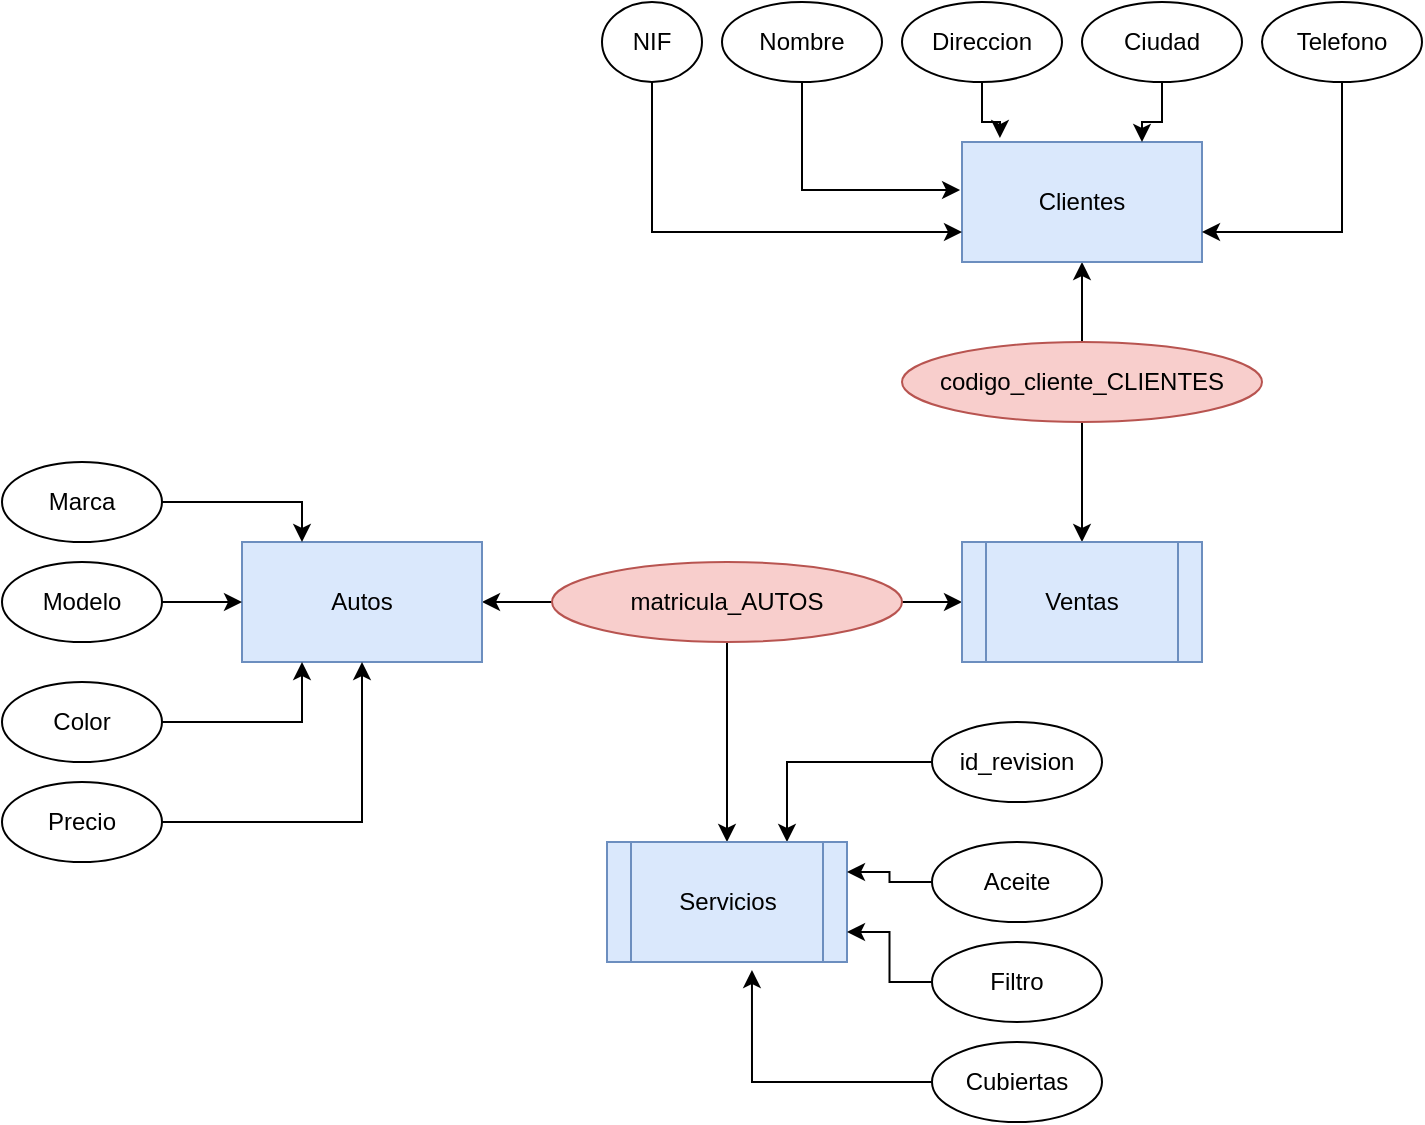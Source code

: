 <mxfile version="21.8.0" type="github">
  <diagram name="Página-1" id="Uiso2kSud7qIzwbQIP-O">
    <mxGraphModel dx="833" dy="446" grid="1" gridSize="10" guides="1" tooltips="1" connect="1" arrows="1" fold="1" page="1" pageScale="1" pageWidth="827" pageHeight="1169" math="0" shadow="0">
      <root>
        <mxCell id="0" />
        <mxCell id="1" parent="0" />
        <mxCell id="-ase04oYO9NRUkJlbUri-27" style="edgeStyle=orthogonalEdgeStyle;rounded=0;orthogonalLoop=1;jettySize=auto;html=1;entryX=0.5;entryY=1;entryDx=0;entryDy=0;" edge="1" parent="1" source="-ase04oYO9NRUkJlbUri-16" target="-ase04oYO9NRUkJlbUri-2">
          <mxGeometry relative="1" as="geometry" />
        </mxCell>
        <mxCell id="-ase04oYO9NRUkJlbUri-49" style="edgeStyle=orthogonalEdgeStyle;rounded=0;orthogonalLoop=1;jettySize=auto;html=1;entryX=0.5;entryY=0;entryDx=0;entryDy=0;" edge="1" parent="1" source="-ase04oYO9NRUkJlbUri-16" target="-ase04oYO9NRUkJlbUri-47">
          <mxGeometry relative="1" as="geometry" />
        </mxCell>
        <mxCell id="-ase04oYO9NRUkJlbUri-16" value="codigo_cliente_CLIENTES" style="ellipse;whiteSpace=wrap;html=1;fillColor=#f8cecc;strokeColor=#b85450;" vertex="1" parent="1">
          <mxGeometry x="480" y="200" width="180" height="40" as="geometry" />
        </mxCell>
        <mxCell id="-ase04oYO9NRUkJlbUri-10" style="edgeStyle=orthogonalEdgeStyle;rounded=0;orthogonalLoop=1;jettySize=auto;html=1;entryX=1;entryY=0.5;entryDx=0;entryDy=0;" edge="1" parent="1" source="-ase04oYO9NRUkJlbUri-5" target="-ase04oYO9NRUkJlbUri-1">
          <mxGeometry relative="1" as="geometry" />
        </mxCell>
        <mxCell id="-ase04oYO9NRUkJlbUri-46" style="edgeStyle=orthogonalEdgeStyle;rounded=0;orthogonalLoop=1;jettySize=auto;html=1;entryX=0.5;entryY=0;entryDx=0;entryDy=0;" edge="1" parent="1" source="-ase04oYO9NRUkJlbUri-5" target="-ase04oYO9NRUkJlbUri-43">
          <mxGeometry relative="1" as="geometry" />
        </mxCell>
        <mxCell id="-ase04oYO9NRUkJlbUri-48" style="edgeStyle=orthogonalEdgeStyle;rounded=0;orthogonalLoop=1;jettySize=auto;html=1;entryX=0;entryY=0.5;entryDx=0;entryDy=0;" edge="1" parent="1" source="-ase04oYO9NRUkJlbUri-5" target="-ase04oYO9NRUkJlbUri-47">
          <mxGeometry relative="1" as="geometry" />
        </mxCell>
        <mxCell id="-ase04oYO9NRUkJlbUri-5" value="matricula_AUTOS" style="ellipse;whiteSpace=wrap;html=1;fillColor=#f8cecc;strokeColor=#b85450;" vertex="1" parent="1">
          <mxGeometry x="305" y="310" width="175" height="40" as="geometry" />
        </mxCell>
        <mxCell id="-ase04oYO9NRUkJlbUri-44" value="" style="group" vertex="1" connectable="0" parent="1">
          <mxGeometry x="30" y="260" width="240" height="200" as="geometry" />
        </mxCell>
        <mxCell id="-ase04oYO9NRUkJlbUri-1" value="Autos" style="rounded=0;whiteSpace=wrap;html=1;fillColor=#dae8fc;strokeColor=#6c8ebf;" vertex="1" parent="-ase04oYO9NRUkJlbUri-44">
          <mxGeometry x="120" y="40" width="120" height="60" as="geometry" />
        </mxCell>
        <mxCell id="-ase04oYO9NRUkJlbUri-11" style="edgeStyle=orthogonalEdgeStyle;rounded=0;orthogonalLoop=1;jettySize=auto;html=1;entryX=0.25;entryY=0;entryDx=0;entryDy=0;" edge="1" parent="-ase04oYO9NRUkJlbUri-44" source="-ase04oYO9NRUkJlbUri-6" target="-ase04oYO9NRUkJlbUri-1">
          <mxGeometry relative="1" as="geometry" />
        </mxCell>
        <mxCell id="-ase04oYO9NRUkJlbUri-6" value="Marca" style="ellipse;whiteSpace=wrap;html=1;" vertex="1" parent="-ase04oYO9NRUkJlbUri-44">
          <mxGeometry width="80" height="40" as="geometry" />
        </mxCell>
        <mxCell id="-ase04oYO9NRUkJlbUri-12" style="edgeStyle=orthogonalEdgeStyle;rounded=0;orthogonalLoop=1;jettySize=auto;html=1;entryX=0;entryY=0.5;entryDx=0;entryDy=0;" edge="1" parent="-ase04oYO9NRUkJlbUri-44" source="-ase04oYO9NRUkJlbUri-7" target="-ase04oYO9NRUkJlbUri-1">
          <mxGeometry relative="1" as="geometry" />
        </mxCell>
        <mxCell id="-ase04oYO9NRUkJlbUri-7" value="Modelo" style="ellipse;whiteSpace=wrap;html=1;" vertex="1" parent="-ase04oYO9NRUkJlbUri-44">
          <mxGeometry y="50" width="80" height="40" as="geometry" />
        </mxCell>
        <mxCell id="-ase04oYO9NRUkJlbUri-13" style="edgeStyle=orthogonalEdgeStyle;rounded=0;orthogonalLoop=1;jettySize=auto;html=1;entryX=0.25;entryY=1;entryDx=0;entryDy=0;" edge="1" parent="-ase04oYO9NRUkJlbUri-44" source="-ase04oYO9NRUkJlbUri-8" target="-ase04oYO9NRUkJlbUri-1">
          <mxGeometry relative="1" as="geometry" />
        </mxCell>
        <mxCell id="-ase04oYO9NRUkJlbUri-8" value="Color" style="ellipse;whiteSpace=wrap;html=1;" vertex="1" parent="-ase04oYO9NRUkJlbUri-44">
          <mxGeometry y="110" width="80" height="40" as="geometry" />
        </mxCell>
        <mxCell id="-ase04oYO9NRUkJlbUri-9" value="Precio" style="ellipse;whiteSpace=wrap;html=1;" vertex="1" parent="-ase04oYO9NRUkJlbUri-44">
          <mxGeometry y="160" width="80" height="40" as="geometry" />
        </mxCell>
        <mxCell id="-ase04oYO9NRUkJlbUri-14" style="edgeStyle=orthogonalEdgeStyle;rounded=0;orthogonalLoop=1;jettySize=auto;html=1;entryX=0.5;entryY=1;entryDx=0;entryDy=0;" edge="1" parent="-ase04oYO9NRUkJlbUri-44" source="-ase04oYO9NRUkJlbUri-9" target="-ase04oYO9NRUkJlbUri-1">
          <mxGeometry relative="1" as="geometry" />
        </mxCell>
        <mxCell id="-ase04oYO9NRUkJlbUri-45" value="" style="group" vertex="1" connectable="0" parent="1">
          <mxGeometry x="330" y="30" width="410" height="130" as="geometry" />
        </mxCell>
        <mxCell id="-ase04oYO9NRUkJlbUri-2" value="Clientes" style="rounded=0;whiteSpace=wrap;html=1;fillColor=#dae8fc;strokeColor=#6c8ebf;" vertex="1" parent="-ase04oYO9NRUkJlbUri-45">
          <mxGeometry x="180" y="70" width="120" height="60" as="geometry" />
        </mxCell>
        <mxCell id="-ase04oYO9NRUkJlbUri-22" style="edgeStyle=orthogonalEdgeStyle;rounded=0;orthogonalLoop=1;jettySize=auto;html=1;entryX=0;entryY=0.75;entryDx=0;entryDy=0;exitX=0.5;exitY=1;exitDx=0;exitDy=0;" edge="1" parent="-ase04oYO9NRUkJlbUri-45" source="-ase04oYO9NRUkJlbUri-17" target="-ase04oYO9NRUkJlbUri-2">
          <mxGeometry relative="1" as="geometry" />
        </mxCell>
        <mxCell id="-ase04oYO9NRUkJlbUri-17" value="NIF" style="ellipse;whiteSpace=wrap;html=1;" vertex="1" parent="-ase04oYO9NRUkJlbUri-45">
          <mxGeometry width="50" height="40" as="geometry" />
        </mxCell>
        <mxCell id="-ase04oYO9NRUkJlbUri-18" value="Nombre" style="ellipse;whiteSpace=wrap;html=1;" vertex="1" parent="-ase04oYO9NRUkJlbUri-45">
          <mxGeometry x="60" width="80" height="40" as="geometry" />
        </mxCell>
        <mxCell id="-ase04oYO9NRUkJlbUri-19" value="Direccion" style="ellipse;whiteSpace=wrap;html=1;" vertex="1" parent="-ase04oYO9NRUkJlbUri-45">
          <mxGeometry x="150" width="80" height="40" as="geometry" />
        </mxCell>
        <mxCell id="-ase04oYO9NRUkJlbUri-25" style="edgeStyle=orthogonalEdgeStyle;rounded=0;orthogonalLoop=1;jettySize=auto;html=1;entryX=0.75;entryY=0;entryDx=0;entryDy=0;" edge="1" parent="-ase04oYO9NRUkJlbUri-45" source="-ase04oYO9NRUkJlbUri-20" target="-ase04oYO9NRUkJlbUri-2">
          <mxGeometry relative="1" as="geometry" />
        </mxCell>
        <mxCell id="-ase04oYO9NRUkJlbUri-20" value="Ciudad" style="ellipse;whiteSpace=wrap;html=1;" vertex="1" parent="-ase04oYO9NRUkJlbUri-45">
          <mxGeometry x="240" width="80" height="40" as="geometry" />
        </mxCell>
        <mxCell id="-ase04oYO9NRUkJlbUri-26" style="edgeStyle=orthogonalEdgeStyle;rounded=0;orthogonalLoop=1;jettySize=auto;html=1;entryX=1;entryY=0.75;entryDx=0;entryDy=0;exitX=0.5;exitY=1;exitDx=0;exitDy=0;" edge="1" parent="-ase04oYO9NRUkJlbUri-45" source="-ase04oYO9NRUkJlbUri-21" target="-ase04oYO9NRUkJlbUri-2">
          <mxGeometry relative="1" as="geometry" />
        </mxCell>
        <mxCell id="-ase04oYO9NRUkJlbUri-21" value="Telefono" style="ellipse;whiteSpace=wrap;html=1;" vertex="1" parent="-ase04oYO9NRUkJlbUri-45">
          <mxGeometry x="330" width="80" height="40" as="geometry" />
        </mxCell>
        <mxCell id="-ase04oYO9NRUkJlbUri-23" style="edgeStyle=orthogonalEdgeStyle;rounded=0;orthogonalLoop=1;jettySize=auto;html=1;entryX=-0.008;entryY=0.4;entryDx=0;entryDy=0;entryPerimeter=0;exitX=0.5;exitY=1;exitDx=0;exitDy=0;" edge="1" parent="-ase04oYO9NRUkJlbUri-45" source="-ase04oYO9NRUkJlbUri-18" target="-ase04oYO9NRUkJlbUri-2">
          <mxGeometry relative="1" as="geometry" />
        </mxCell>
        <mxCell id="-ase04oYO9NRUkJlbUri-24" style="edgeStyle=orthogonalEdgeStyle;rounded=0;orthogonalLoop=1;jettySize=auto;html=1;entryX=0.158;entryY=-0.033;entryDx=0;entryDy=0;entryPerimeter=0;" edge="1" parent="-ase04oYO9NRUkJlbUri-45" source="-ase04oYO9NRUkJlbUri-19" target="-ase04oYO9NRUkJlbUri-2">
          <mxGeometry relative="1" as="geometry" />
        </mxCell>
        <mxCell id="-ase04oYO9NRUkJlbUri-47" value="Ventas" style="shape=process;whiteSpace=wrap;html=1;backgroundOutline=1;fillColor=#dae8fc;strokeColor=#6c8ebf;" vertex="1" parent="1">
          <mxGeometry x="510" y="300" width="120" height="60" as="geometry" />
        </mxCell>
        <mxCell id="-ase04oYO9NRUkJlbUri-59" style="edgeStyle=orthogonalEdgeStyle;rounded=0;orthogonalLoop=1;jettySize=auto;html=1;entryX=0.75;entryY=0;entryDx=0;entryDy=0;" edge="1" parent="1" source="-ase04oYO9NRUkJlbUri-31" target="-ase04oYO9NRUkJlbUri-43">
          <mxGeometry relative="1" as="geometry" />
        </mxCell>
        <mxCell id="-ase04oYO9NRUkJlbUri-31" value="id_revision" style="ellipse;whiteSpace=wrap;html=1;" vertex="1" parent="1">
          <mxGeometry x="495" y="390" width="85" height="40" as="geometry" />
        </mxCell>
        <mxCell id="-ase04oYO9NRUkJlbUri-43" value="Servicios" style="shape=process;whiteSpace=wrap;html=1;backgroundOutline=1;fillColor=#dae8fc;strokeColor=#6c8ebf;" vertex="1" parent="1">
          <mxGeometry x="332.5" y="450" width="120" height="60" as="geometry" />
        </mxCell>
        <mxCell id="-ase04oYO9NRUkJlbUri-56" style="edgeStyle=orthogonalEdgeStyle;rounded=0;orthogonalLoop=1;jettySize=auto;html=1;entryX=1;entryY=0.75;entryDx=0;entryDy=0;" edge="1" parent="1" source="-ase04oYO9NRUkJlbUri-41" target="-ase04oYO9NRUkJlbUri-43">
          <mxGeometry relative="1" as="geometry" />
        </mxCell>
        <mxCell id="-ase04oYO9NRUkJlbUri-41" value="Filtro" style="ellipse;whiteSpace=wrap;html=1;" vertex="1" parent="1">
          <mxGeometry x="495" y="500" width="85" height="40" as="geometry" />
        </mxCell>
        <mxCell id="-ase04oYO9NRUkJlbUri-55" style="edgeStyle=orthogonalEdgeStyle;rounded=0;orthogonalLoop=1;jettySize=auto;html=1;entryX=1;entryY=0.25;entryDx=0;entryDy=0;" edge="1" parent="1" source="-ase04oYO9NRUkJlbUri-53" target="-ase04oYO9NRUkJlbUri-43">
          <mxGeometry relative="1" as="geometry" />
        </mxCell>
        <mxCell id="-ase04oYO9NRUkJlbUri-53" value="Aceite" style="ellipse;whiteSpace=wrap;html=1;" vertex="1" parent="1">
          <mxGeometry x="495" y="450" width="85" height="40" as="geometry" />
        </mxCell>
        <mxCell id="-ase04oYO9NRUkJlbUri-54" value="Cubiertas" style="ellipse;whiteSpace=wrap;html=1;" vertex="1" parent="1">
          <mxGeometry x="495" y="550" width="85" height="40" as="geometry" />
        </mxCell>
        <mxCell id="-ase04oYO9NRUkJlbUri-58" style="edgeStyle=orthogonalEdgeStyle;rounded=0;orthogonalLoop=1;jettySize=auto;html=1;entryX=0.604;entryY=1.067;entryDx=0;entryDy=0;entryPerimeter=0;" edge="1" parent="1" source="-ase04oYO9NRUkJlbUri-54" target="-ase04oYO9NRUkJlbUri-43">
          <mxGeometry relative="1" as="geometry" />
        </mxCell>
      </root>
    </mxGraphModel>
  </diagram>
</mxfile>
